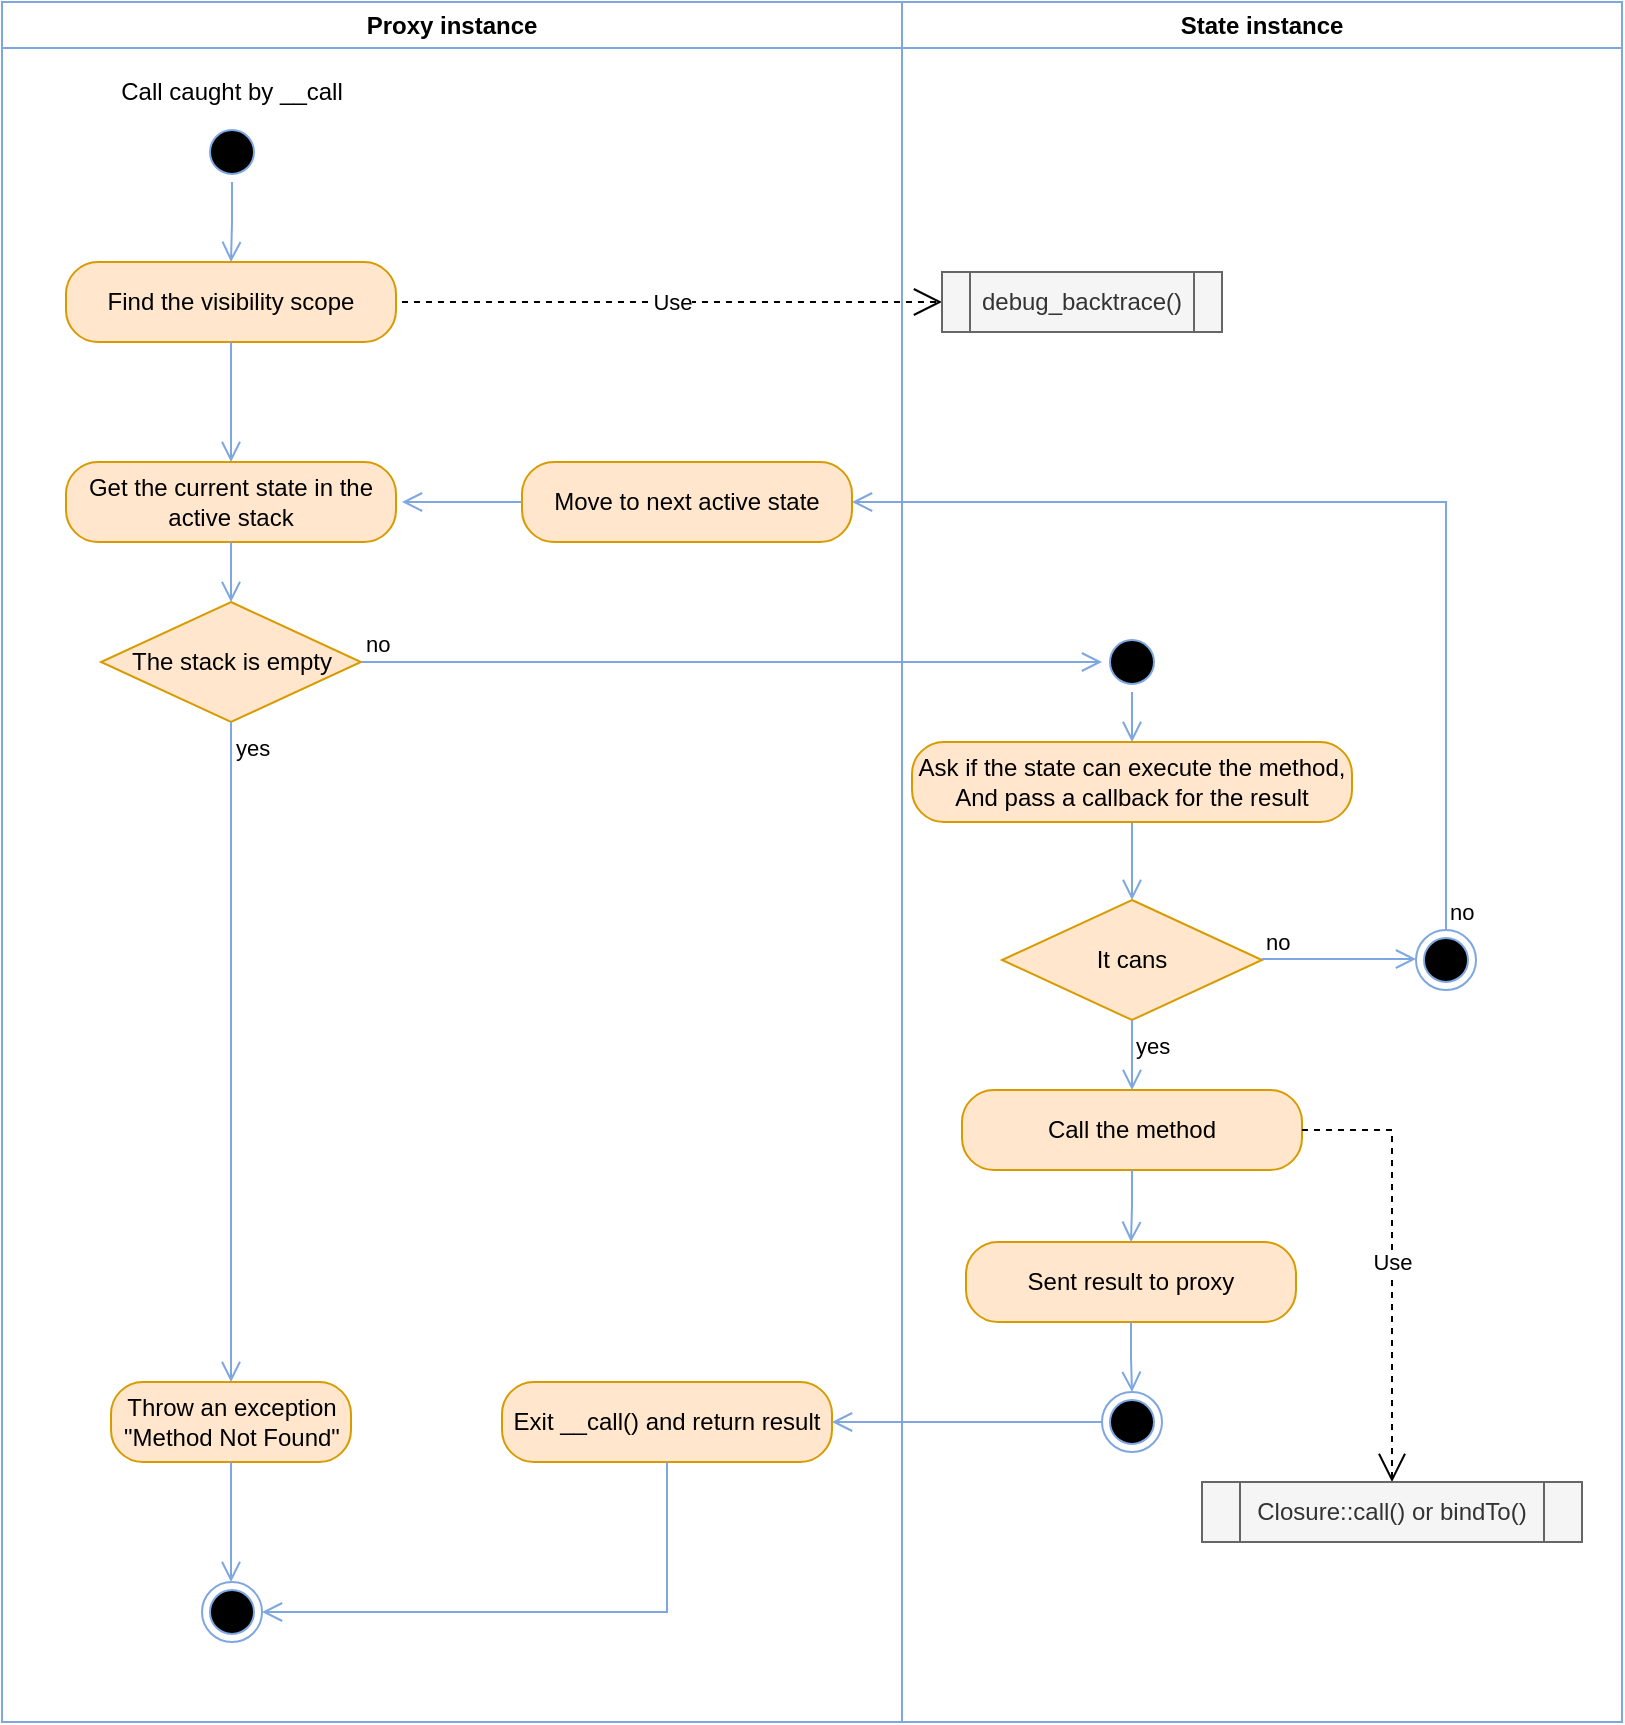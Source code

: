 <mxfile version="20.5.3" type="embed"><diagram id="6ahD1kxwUnV9zVqc0lAo" name="Page-1"><mxGraphModel dx="1298" dy="757" grid="1" gridSize="10" guides="1" tooltips="1" connect="1" arrows="1" fold="1" page="1" pageScale="1" pageWidth="827" pageHeight="1169" math="0" shadow="0"><root><mxCell id="0"/><mxCell id="1" parent="0"/><mxCell id="2" value="ff" style="ellipse;html=1;shape=startState;fillColor=#000000;strokeColor=#7EA6E0;" parent="1" vertex="1"><mxGeometry x="110" y="80" width="30" height="30" as="geometry"/></mxCell><mxCell id="3" value="" style="edgeStyle=orthogonalEdgeStyle;html=1;verticalAlign=bottom;endArrow=open;endSize=8;strokeColor=#7EA6E0;rounded=0;entryX=0.5;entryY=0;entryDx=0;entryDy=0;" parent="1" source="2" target="4" edge="1"><mxGeometry relative="1" as="geometry"><mxPoint x="100" y="140" as="targetPoint"/></mxGeometry></mxCell><mxCell id="4" value="Find the visibility scope" style="rounded=1;whiteSpace=wrap;html=1;arcSize=40;fillColor=#ffe6cc;strokeColor=#d79b00;" parent="1" vertex="1"><mxGeometry x="42" y="150" width="165" height="40" as="geometry"/></mxCell><mxCell id="5" value="" style="edgeStyle=orthogonalEdgeStyle;html=1;verticalAlign=bottom;endArrow=open;endSize=8;strokeColor=#7EA6E0;rounded=0;entryX=0.5;entryY=0;entryDx=0;entryDy=0;" parent="1" source="4" target="16" edge="1"><mxGeometry relative="1" as="geometry"><mxPoint x="125" y="240" as="targetPoint"/></mxGeometry></mxCell><mxCell id="11" value="Use" style="endArrow=open;endSize=12;dashed=1;html=1;rounded=0;entryX=0;entryY=0.5;entryDx=0;entryDy=0;" parent="1" target="10" edge="1"><mxGeometry width="160" relative="1" as="geometry"><mxPoint x="210" y="170" as="sourcePoint"/><mxPoint x="240" y="260" as="targetPoint"/></mxGeometry></mxCell><mxCell id="16" value="Get the current state in the active stack" style="rounded=1;whiteSpace=wrap;html=1;arcSize=40;fillColor=#ffe6cc;strokeColor=#d79b00;" parent="1" vertex="1"><mxGeometry x="42" y="250" width="165" height="40" as="geometry"/></mxCell><mxCell id="17" value="The stack is empty" style="rhombus;whiteSpace=wrap;html=1;fillColor=#ffe6cc;strokeColor=#d79b00;" parent="1" vertex="1"><mxGeometry x="59.5" y="320" width="130" height="60" as="geometry"/></mxCell><mxCell id="18" value="no" style="edgeStyle=orthogonalEdgeStyle;html=1;align=left;verticalAlign=bottom;endArrow=open;endSize=8;strokeColor=#7EA6E0;rounded=0;entryX=0;entryY=0.5;entryDx=0;entryDy=0;" parent="1" source="17" target="32" edge="1"><mxGeometry x="-1" relative="1" as="geometry"><mxPoint x="260" y="350" as="targetPoint"/></mxGeometry></mxCell><mxCell id="19" value="yes" style="edgeStyle=orthogonalEdgeStyle;html=1;align=left;verticalAlign=top;endArrow=open;endSize=8;strokeColor=#7EA6E0;rounded=0;" parent="1" source="17" target="21" edge="1"><mxGeometry x="-1" relative="1" as="geometry"><mxPoint x="100" y="460" as="targetPoint"/></mxGeometry></mxCell><mxCell id="20" value="" style="edgeStyle=orthogonalEdgeStyle;html=1;verticalAlign=bottom;endArrow=open;endSize=8;strokeColor=#7EA6E0;rounded=0;entryX=0.5;entryY=0;entryDx=0;entryDy=0;exitX=0.5;exitY=1;exitDx=0;exitDy=0;" parent="1" source="16" target="17" edge="1"><mxGeometry relative="1" as="geometry"><mxPoint x="134.5" y="260" as="targetPoint"/><mxPoint x="134.5" y="200" as="sourcePoint"/></mxGeometry></mxCell><mxCell id="21" value="Throw an exception &quot;Method Not Found&quot;" style="rounded=1;whiteSpace=wrap;html=1;arcSize=40;fillColor=#ffe6cc;strokeColor=#d79b00;" parent="1" vertex="1"><mxGeometry x="64.5" y="710" width="120" height="40" as="geometry"/></mxCell><mxCell id="22" value="" style="edgeStyle=orthogonalEdgeStyle;html=1;verticalAlign=bottom;endArrow=open;endSize=8;strokeColor=#7EA6E0;rounded=0;" parent="1" source="21" edge="1"><mxGeometry relative="1" as="geometry"><mxPoint x="124.5" y="810" as="targetPoint"/></mxGeometry></mxCell><mxCell id="23" value="" style="ellipse;html=1;shape=endState;fillColor=#000000;strokeColor=#7EA6E0;" parent="1" vertex="1"><mxGeometry x="110" y="810" width="30" height="30" as="geometry"/></mxCell><mxCell id="25" value="" style="edgeStyle=orthogonalEdgeStyle;html=1;verticalAlign=bottom;endArrow=open;endSize=8;strokeColor=#7EA6E0;rounded=0;entryX=0.5;entryY=0;entryDx=0;entryDy=0;" parent="1" source="24" target="26" edge="1"><mxGeometry relative="1" as="geometry"><mxPoint x="575" y="478" as="targetPoint"/></mxGeometry></mxCell><mxCell id="26" value="It cans" style="rhombus;whiteSpace=wrap;html=1;fillColor=#ffe6cc;strokeColor=#d79b00;" parent="1" vertex="1"><mxGeometry x="510" y="469" width="130" height="60" as="geometry"/></mxCell><mxCell id="27" value="no" style="edgeStyle=orthogonalEdgeStyle;html=1;align=left;verticalAlign=bottom;endArrow=open;endSize=8;strokeColor=#7EA6E0;rounded=0;" parent="1" target="28" edge="1"><mxGeometry x="-1" relative="1" as="geometry"><mxPoint x="750" y="499" as="targetPoint"/><mxPoint x="640" y="498.5" as="sourcePoint"/></mxGeometry></mxCell><mxCell id="28" value="" style="ellipse;html=1;shape=endState;fillColor=#000000;strokeColor=#7EA6E0;" parent="1" vertex="1"><mxGeometry x="717" y="484" width="30" height="30" as="geometry"/></mxCell><mxCell id="29" value="no" style="edgeStyle=orthogonalEdgeStyle;html=1;align=left;verticalAlign=bottom;endArrow=open;endSize=8;strokeColor=#7EA6E0;rounded=0;exitX=0.5;exitY=0;exitDx=0;exitDy=0;entryX=1;entryY=0.5;entryDx=0;entryDy=0;" parent="1" source="28" target="35" edge="1"><mxGeometry x="-1" relative="1" as="geometry"><mxPoint x="390" y="270" as="targetPoint"/><mxPoint x="199.5" y="360" as="sourcePoint"/></mxGeometry></mxCell><mxCell id="32" value="ff" style="ellipse;html=1;shape=startState;fillColor=#000000;strokeColor=#7EA6E0;" parent="1" vertex="1"><mxGeometry x="560" y="335" width="30" height="30" as="geometry"/></mxCell><mxCell id="34" value="" style="edgeStyle=orthogonalEdgeStyle;html=1;verticalAlign=bottom;endArrow=open;endSize=8;strokeColor=#7EA6E0;rounded=0;entryX=0.5;entryY=0;entryDx=0;entryDy=0;exitX=0.5;exitY=1;exitDx=0;exitDy=0;" parent="1" source="32" target="24" edge="1"><mxGeometry relative="1" as="geometry"><mxPoint x="569.5" y="240" as="targetPoint"/><mxPoint x="570" y="200" as="sourcePoint"/></mxGeometry></mxCell><mxCell id="35" value="Move to next active state" style="rounded=1;whiteSpace=wrap;html=1;arcSize=40;fillColor=#ffe6cc;strokeColor=#d79b00;" parent="1" vertex="1"><mxGeometry x="270" y="250" width="165" height="40" as="geometry"/></mxCell><mxCell id="36" value="" style="edgeStyle=orthogonalEdgeStyle;html=1;verticalAlign=bottom;endArrow=open;endSize=8;strokeColor=#7EA6E0;rounded=0;exitX=0;exitY=0.5;exitDx=0;exitDy=0;" parent="1" source="35" edge="1"><mxGeometry relative="1" as="geometry"><mxPoint x="210" y="270" as="targetPoint"/><mxPoint x="134.5" y="300" as="sourcePoint"/></mxGeometry></mxCell><mxCell id="38" value="yes" style="edgeStyle=orthogonalEdgeStyle;html=1;align=left;verticalAlign=top;endArrow=open;endSize=8;strokeColor=#7EA6E0;rounded=0;exitX=0.5;exitY=1;exitDx=0;exitDy=0;entryX=0.5;entryY=0;entryDx=0;entryDy=0;" parent="1" source="26" target="39" edge="1"><mxGeometry x="-1" relative="1" as="geometry"><mxPoint x="575" y="609" as="targetPoint"/><mxPoint x="94.5" y="369" as="sourcePoint"/></mxGeometry></mxCell><mxCell id="39" value="Call the method" style="rounded=1;whiteSpace=wrap;html=1;arcSize=40;fillColor=#ffe6cc;strokeColor=#d79b00;" parent="1" vertex="1"><mxGeometry x="490" y="564" width="170" height="40" as="geometry"/></mxCell><mxCell id="41" value="Use" style="endArrow=open;endSize=12;dashed=1;html=1;rounded=0;exitX=1;exitY=0.5;exitDx=0;exitDy=0;entryX=0.5;entryY=0;entryDx=0;entryDy=0;" parent="1" source="39" target="40" edge="1"><mxGeometry width="160" relative="1" as="geometry"><mxPoint x="12" y="134" as="sourcePoint"/><mxPoint x="-80" y="134" as="targetPoint"/><Array as="points"><mxPoint x="705" y="584"/></Array></mxGeometry></mxCell><mxCell id="42" value="Sent result to proxy" style="rounded=1;whiteSpace=wrap;html=1;arcSize=40;fillColor=#ffe6cc;strokeColor=#d79b00;" parent="1" vertex="1"><mxGeometry x="492" y="640" width="165" height="40" as="geometry"/></mxCell><mxCell id="43" value="" style="edgeStyle=orthogonalEdgeStyle;html=1;verticalAlign=bottom;endArrow=open;endSize=8;strokeColor=#7EA6E0;rounded=0;entryX=0.5;entryY=0;entryDx=0;entryDy=0;exitX=0.5;exitY=1;exitDx=0;exitDy=0;" parent="1" source="39" target="42" edge="1"><mxGeometry relative="1" as="geometry"><mxPoint x="585" y="479" as="targetPoint"/><mxPoint x="590" y="470" as="sourcePoint"/></mxGeometry></mxCell><mxCell id="44" value="Exit __call() and return result" style="rounded=1;whiteSpace=wrap;html=1;arcSize=40;fillColor=#ffe6cc;strokeColor=#d79b00;" parent="1" vertex="1"><mxGeometry x="260" y="710" width="165" height="40" as="geometry"/></mxCell><mxCell id="45" value="" style="edgeStyle=orthogonalEdgeStyle;html=1;verticalAlign=bottom;endArrow=open;endSize=8;strokeColor=#7EA6E0;rounded=0;entryX=0.5;entryY=0;entryDx=0;entryDy=0;exitX=0.5;exitY=1;exitDx=0;exitDy=0;" parent="1" source="42" target="46" edge="1"><mxGeometry relative="1" as="geometry"><mxPoint x="584.5" y="650" as="targetPoint"/><mxPoint x="585" y="614" as="sourcePoint"/></mxGeometry></mxCell><mxCell id="46" value="" style="ellipse;html=1;shape=endState;fillColor=#000000;strokeColor=#7EA6E0;" parent="1" vertex="1"><mxGeometry x="560" y="715" width="30" height="30" as="geometry"/></mxCell><mxCell id="47" value="" style="edgeStyle=orthogonalEdgeStyle;html=1;verticalAlign=bottom;endArrow=open;endSize=8;strokeColor=#7EA6E0;rounded=0;entryX=1;entryY=0.5;entryDx=0;entryDy=0;exitX=0;exitY=0.5;exitDx=0;exitDy=0;" parent="1" source="46" target="44" edge="1"><mxGeometry relative="1" as="geometry"><mxPoint x="625" y="725" as="targetPoint"/><mxPoint x="624.5" y="690" as="sourcePoint"/></mxGeometry></mxCell><mxCell id="48" value="" style="edgeStyle=orthogonalEdgeStyle;html=1;verticalAlign=bottom;endArrow=open;endSize=8;strokeColor=#7EA6E0;rounded=0;entryX=1;entryY=0.5;entryDx=0;entryDy=0;exitX=0.5;exitY=1;exitDx=0;exitDy=0;" parent="1" source="44" target="23" edge="1"><mxGeometry relative="1" as="geometry"><mxPoint x="635" y="735" as="targetPoint"/><mxPoint x="634.5" y="700" as="sourcePoint"/></mxGeometry></mxCell><mxCell id="51" value="Proxy instance" style="swimlane;whiteSpace=wrap;html=1;strokeColor=#7EA6E0;" parent="1" vertex="1"><mxGeometry x="10" y="20" width="450" height="860" as="geometry"/></mxCell><mxCell id="10" value="debug_backtrace()" style="shape=process;whiteSpace=wrap;html=1;backgroundOutline=1;fillColor=#f5f5f5;fontColor=#333333;strokeColor=#666666;" parent="51" vertex="1"><mxGeometry x="470" y="135" width="140" height="30" as="geometry"/></mxCell><mxCell id="7" value="Call&amp;nbsp;&lt;span aria-describedby=&quot;tippy-19&quot; class=&quot;verupdated&quot;&gt;caught&lt;/span&gt;&amp;nbsp;by __call" style="text;html=1;strokeColor=none;fillColor=none;align=center;verticalAlign=middle;whiteSpace=wrap;rounded=0;" parent="51" vertex="1"><mxGeometry x="20" y="30" width="190" height="30" as="geometry"/></mxCell><mxCell id="52" value="State instance" style="swimlane;whiteSpace=wrap;html=1;strokeColor=#7EA6E0;" parent="1" vertex="1"><mxGeometry x="460" y="20" width="360" height="860" as="geometry"/></mxCell><mxCell id="40" value="Closure::call() or bindTo()" style="shape=process;whiteSpace=wrap;html=1;backgroundOutline=1;fillColor=#f5f5f5;fontColor=#333333;strokeColor=#666666;" parent="52" vertex="1"><mxGeometry x="150" y="740" width="190" height="30" as="geometry"/></mxCell><mxCell id="24" value="Ask if the state can&amp;nbsp;execute the method,&lt;br&gt;And pass a callback for the result" style="rounded=1;whiteSpace=wrap;html=1;arcSize=40;fillColor=#ffe6cc;strokeColor=#d79b00;" parent="52" vertex="1"><mxGeometry x="5" y="370" width="220" height="40" as="geometry"/></mxCell></root></mxGraphModel></diagram></mxfile>